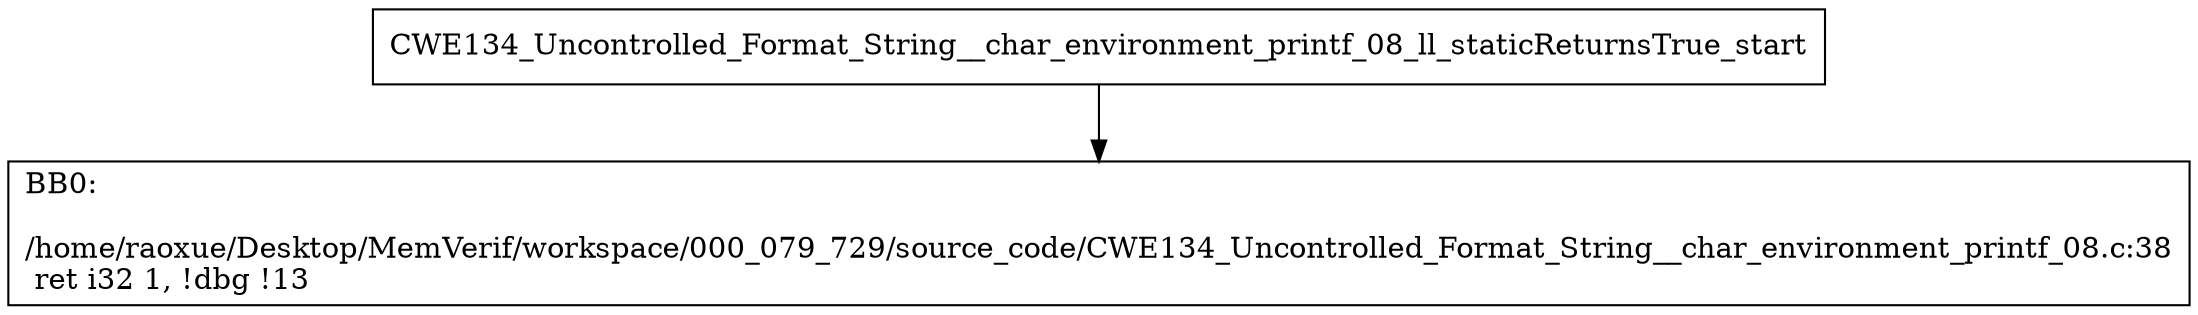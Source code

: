 digraph "CFG for'CWE134_Uncontrolled_Format_String__char_environment_printf_08_ll_staticReturnsTrue' function" {
	BBCWE134_Uncontrolled_Format_String__char_environment_printf_08_ll_staticReturnsTrue_start[shape=record,label="{CWE134_Uncontrolled_Format_String__char_environment_printf_08_ll_staticReturnsTrue_start}"];
	BBCWE134_Uncontrolled_Format_String__char_environment_printf_08_ll_staticReturnsTrue_start-> CWE134_Uncontrolled_Format_String__char_environment_printf_08_ll_staticReturnsTrueBB0;
	CWE134_Uncontrolled_Format_String__char_environment_printf_08_ll_staticReturnsTrueBB0 [shape=record, label="{BB0:\l\l/home/raoxue/Desktop/MemVerif/workspace/000_079_729/source_code/CWE134_Uncontrolled_Format_String__char_environment_printf_08.c:38\l
  ret i32 1, !dbg !13\l
}"];
}
